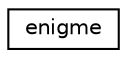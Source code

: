 digraph "Graphical Class Hierarchy"
{
 // LATEX_PDF_SIZE
  edge [fontname="Helvetica",fontsize="10",labelfontname="Helvetica",labelfontsize="10"];
  node [fontname="Helvetica",fontsize="10",shape=record];
  rankdir="LR";
  Node0 [label="enigme",height=0.2,width=0.4,color="black", fillcolor="white", style="filled",URL="$d5/d42/structenigme.html",tooltip=" "];
}
